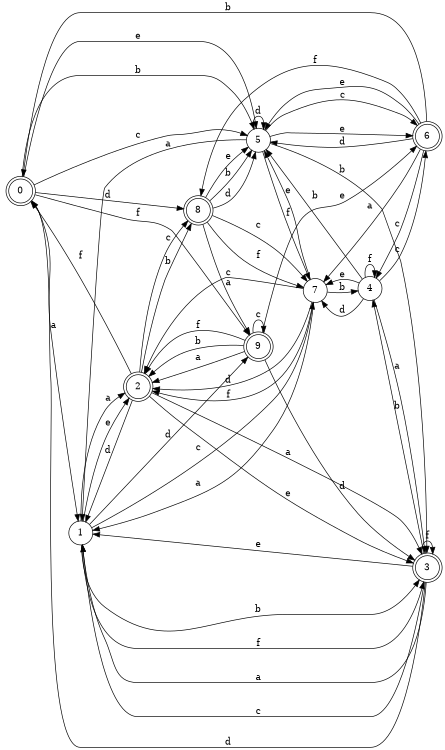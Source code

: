 digraph n8_6 {
__start0 [label="" shape="none"];

rankdir=LR;
size="8,5";

s0 [style="rounded,filled", color="black", fillcolor="white" shape="doublecircle", label="0"];
s1 [style="filled", color="black", fillcolor="white" shape="circle", label="1"];
s2 [style="rounded,filled", color="black", fillcolor="white" shape="doublecircle", label="2"];
s3 [style="rounded,filled", color="black", fillcolor="white" shape="doublecircle", label="3"];
s4 [style="filled", color="black", fillcolor="white" shape="circle", label="4"];
s5 [style="filled", color="black", fillcolor="white" shape="circle", label="5"];
s6 [style="rounded,filled", color="black", fillcolor="white" shape="doublecircle", label="6"];
s7 [style="filled", color="black", fillcolor="white" shape="circle", label="7"];
s8 [style="rounded,filled", color="black", fillcolor="white" shape="doublecircle", label="8"];
s9 [style="rounded,filled", color="black", fillcolor="white" shape="doublecircle", label="9"];
s0 -> s1 [label="a"];
s0 -> s5 [label="b"];
s0 -> s5 [label="c"];
s0 -> s8 [label="d"];
s0 -> s5 [label="e"];
s0 -> s9 [label="f"];
s1 -> s2 [label="a"];
s1 -> s3 [label="b"];
s1 -> s7 [label="c"];
s1 -> s9 [label="d"];
s1 -> s2 [label="e"];
s1 -> s3 [label="f"];
s2 -> s3 [label="a"];
s2 -> s8 [label="b"];
s2 -> s8 [label="c"];
s2 -> s1 [label="d"];
s2 -> s3 [label="e"];
s2 -> s0 [label="f"];
s3 -> s1 [label="a"];
s3 -> s4 [label="b"];
s3 -> s1 [label="c"];
s3 -> s0 [label="d"];
s3 -> s1 [label="e"];
s3 -> s3 [label="f"];
s4 -> s3 [label="a"];
s4 -> s5 [label="b"];
s4 -> s6 [label="c"];
s4 -> s7 [label="d"];
s4 -> s7 [label="e"];
s4 -> s4 [label="f"];
s5 -> s1 [label="a"];
s5 -> s3 [label="b"];
s5 -> s6 [label="c"];
s5 -> s5 [label="d"];
s5 -> s6 [label="e"];
s5 -> s7 [label="f"];
s6 -> s7 [label="a"];
s6 -> s0 [label="b"];
s6 -> s4 [label="c"];
s6 -> s5 [label="d"];
s6 -> s5 [label="e"];
s6 -> s8 [label="f"];
s7 -> s1 [label="a"];
s7 -> s4 [label="b"];
s7 -> s2 [label="c"];
s7 -> s2 [label="d"];
s7 -> s5 [label="e"];
s7 -> s2 [label="f"];
s8 -> s9 [label="a"];
s8 -> s5 [label="b"];
s8 -> s7 [label="c"];
s8 -> s5 [label="d"];
s8 -> s5 [label="e"];
s8 -> s7 [label="f"];
s9 -> s2 [label="a"];
s9 -> s2 [label="b"];
s9 -> s9 [label="c"];
s9 -> s3 [label="d"];
s9 -> s6 [label="e"];
s9 -> s2 [label="f"];

}